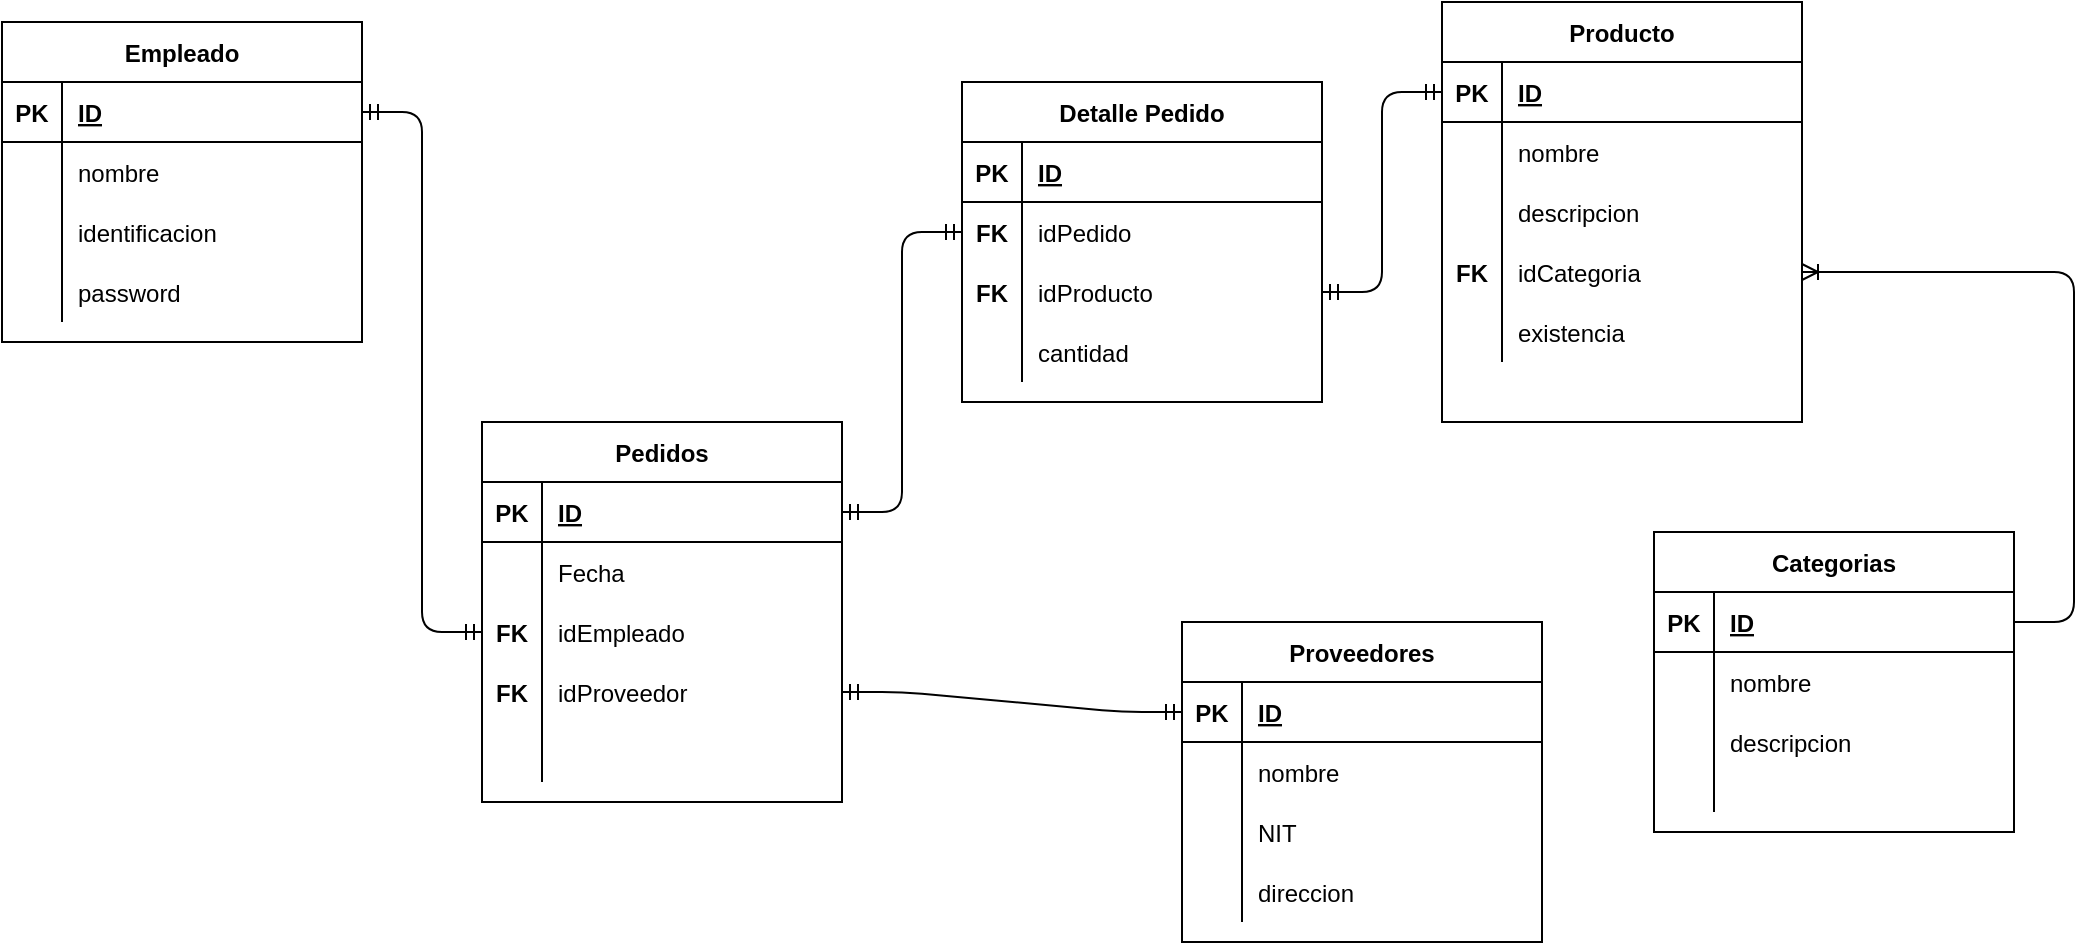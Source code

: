 <mxfile version="13.0.3" type="device"><diagram id="eGTwS-m75Lcpjrc7ZQDd" name="Página-1"><mxGraphModel dx="852" dy="486" grid="1" gridSize="10" guides="1" tooltips="1" connect="1" arrows="1" fold="1" page="1" pageScale="1" pageWidth="827" pageHeight="1169" math="0" shadow="0"><root><mxCell id="0"/><mxCell id="1" parent="0"/><mxCell id="oU5vEGZNQFPC0kSeSQ94-1" value="Empleado" style="shape=table;startSize=30;container=1;collapsible=1;childLayout=tableLayout;fixedRows=1;rowLines=0;fontStyle=1;align=center;resizeLast=1;" parent="1" vertex="1"><mxGeometry x="20" y="50" width="180" height="160" as="geometry"/></mxCell><mxCell id="oU5vEGZNQFPC0kSeSQ94-2" value="" style="shape=partialRectangle;collapsible=0;dropTarget=0;pointerEvents=0;fillColor=none;top=0;left=0;bottom=1;right=0;points=[[0,0.5],[1,0.5]];portConstraint=eastwest;" parent="oU5vEGZNQFPC0kSeSQ94-1" vertex="1"><mxGeometry y="30" width="180" height="30" as="geometry"/></mxCell><mxCell id="oU5vEGZNQFPC0kSeSQ94-3" value="PK" style="shape=partialRectangle;connectable=0;fillColor=none;top=0;left=0;bottom=0;right=0;fontStyle=1;overflow=hidden;" parent="oU5vEGZNQFPC0kSeSQ94-2" vertex="1"><mxGeometry width="30" height="30" as="geometry"/></mxCell><mxCell id="oU5vEGZNQFPC0kSeSQ94-4" value="ID" style="shape=partialRectangle;connectable=0;fillColor=none;top=0;left=0;bottom=0;right=0;align=left;spacingLeft=6;fontStyle=5;overflow=hidden;" parent="oU5vEGZNQFPC0kSeSQ94-2" vertex="1"><mxGeometry x="30" width="150" height="30" as="geometry"/></mxCell><mxCell id="oU5vEGZNQFPC0kSeSQ94-5" value="" style="shape=partialRectangle;collapsible=0;dropTarget=0;pointerEvents=0;fillColor=none;top=0;left=0;bottom=0;right=0;points=[[0,0.5],[1,0.5]];portConstraint=eastwest;" parent="oU5vEGZNQFPC0kSeSQ94-1" vertex="1"><mxGeometry y="60" width="180" height="30" as="geometry"/></mxCell><mxCell id="oU5vEGZNQFPC0kSeSQ94-6" value="" style="shape=partialRectangle;connectable=0;fillColor=none;top=0;left=0;bottom=0;right=0;editable=1;overflow=hidden;" parent="oU5vEGZNQFPC0kSeSQ94-5" vertex="1"><mxGeometry width="30" height="30" as="geometry"/></mxCell><mxCell id="oU5vEGZNQFPC0kSeSQ94-7" value="nombre" style="shape=partialRectangle;connectable=0;fillColor=none;top=0;left=0;bottom=0;right=0;align=left;spacingLeft=6;overflow=hidden;" parent="oU5vEGZNQFPC0kSeSQ94-5" vertex="1"><mxGeometry x="30" width="150" height="30" as="geometry"/></mxCell><mxCell id="oU5vEGZNQFPC0kSeSQ94-8" value="" style="shape=partialRectangle;collapsible=0;dropTarget=0;pointerEvents=0;fillColor=none;top=0;left=0;bottom=0;right=0;points=[[0,0.5],[1,0.5]];portConstraint=eastwest;" parent="oU5vEGZNQFPC0kSeSQ94-1" vertex="1"><mxGeometry y="90" width="180" height="30" as="geometry"/></mxCell><mxCell id="oU5vEGZNQFPC0kSeSQ94-9" value="" style="shape=partialRectangle;connectable=0;fillColor=none;top=0;left=0;bottom=0;right=0;editable=1;overflow=hidden;" parent="oU5vEGZNQFPC0kSeSQ94-8" vertex="1"><mxGeometry width="30" height="30" as="geometry"/></mxCell><mxCell id="oU5vEGZNQFPC0kSeSQ94-10" value="identificacion" style="shape=partialRectangle;connectable=0;fillColor=none;top=0;left=0;bottom=0;right=0;align=left;spacingLeft=6;overflow=hidden;" parent="oU5vEGZNQFPC0kSeSQ94-8" vertex="1"><mxGeometry x="30" width="150" height="30" as="geometry"/></mxCell><mxCell id="oU5vEGZNQFPC0kSeSQ94-11" value="" style="shape=partialRectangle;collapsible=0;dropTarget=0;pointerEvents=0;fillColor=none;top=0;left=0;bottom=0;right=0;points=[[0,0.5],[1,0.5]];portConstraint=eastwest;" parent="oU5vEGZNQFPC0kSeSQ94-1" vertex="1"><mxGeometry y="120" width="180" height="30" as="geometry"/></mxCell><mxCell id="oU5vEGZNQFPC0kSeSQ94-12" value="" style="shape=partialRectangle;connectable=0;fillColor=none;top=0;left=0;bottom=0;right=0;editable=1;overflow=hidden;" parent="oU5vEGZNQFPC0kSeSQ94-11" vertex="1"><mxGeometry width="30" height="30" as="geometry"/></mxCell><mxCell id="oU5vEGZNQFPC0kSeSQ94-13" value="password" style="shape=partialRectangle;connectable=0;fillColor=none;top=0;left=0;bottom=0;right=0;align=left;spacingLeft=6;overflow=hidden;" parent="oU5vEGZNQFPC0kSeSQ94-11" vertex="1"><mxGeometry x="30" width="150" height="30" as="geometry"/></mxCell><mxCell id="oU5vEGZNQFPC0kSeSQ94-14" value="Producto" style="shape=table;startSize=30;container=1;collapsible=1;childLayout=tableLayout;fixedRows=1;rowLines=0;fontStyle=1;align=center;resizeLast=1;" parent="1" vertex="1"><mxGeometry x="740" y="40" width="180" height="210" as="geometry"/></mxCell><mxCell id="oU5vEGZNQFPC0kSeSQ94-15" value="" style="shape=partialRectangle;collapsible=0;dropTarget=0;pointerEvents=0;fillColor=none;top=0;left=0;bottom=1;right=0;points=[[0,0.5],[1,0.5]];portConstraint=eastwest;" parent="oU5vEGZNQFPC0kSeSQ94-14" vertex="1"><mxGeometry y="30" width="180" height="30" as="geometry"/></mxCell><mxCell id="oU5vEGZNQFPC0kSeSQ94-16" value="PK" style="shape=partialRectangle;connectable=0;fillColor=none;top=0;left=0;bottom=0;right=0;fontStyle=1;overflow=hidden;" parent="oU5vEGZNQFPC0kSeSQ94-15" vertex="1"><mxGeometry width="30" height="30" as="geometry"/></mxCell><mxCell id="oU5vEGZNQFPC0kSeSQ94-17" value="ID" style="shape=partialRectangle;connectable=0;fillColor=none;top=0;left=0;bottom=0;right=0;align=left;spacingLeft=6;fontStyle=5;overflow=hidden;" parent="oU5vEGZNQFPC0kSeSQ94-15" vertex="1"><mxGeometry x="30" width="150" height="30" as="geometry"/></mxCell><mxCell id="oU5vEGZNQFPC0kSeSQ94-18" value="" style="shape=partialRectangle;collapsible=0;dropTarget=0;pointerEvents=0;fillColor=none;top=0;left=0;bottom=0;right=0;points=[[0,0.5],[1,0.5]];portConstraint=eastwest;" parent="oU5vEGZNQFPC0kSeSQ94-14" vertex="1"><mxGeometry y="60" width="180" height="30" as="geometry"/></mxCell><mxCell id="oU5vEGZNQFPC0kSeSQ94-19" value="" style="shape=partialRectangle;connectable=0;fillColor=none;top=0;left=0;bottom=0;right=0;editable=1;overflow=hidden;" parent="oU5vEGZNQFPC0kSeSQ94-18" vertex="1"><mxGeometry width="30" height="30" as="geometry"/></mxCell><mxCell id="oU5vEGZNQFPC0kSeSQ94-20" value="nombre" style="shape=partialRectangle;connectable=0;fillColor=none;top=0;left=0;bottom=0;right=0;align=left;spacingLeft=6;overflow=hidden;" parent="oU5vEGZNQFPC0kSeSQ94-18" vertex="1"><mxGeometry x="30" width="150" height="30" as="geometry"/></mxCell><mxCell id="oU5vEGZNQFPC0kSeSQ94-21" value="" style="shape=partialRectangle;collapsible=0;dropTarget=0;pointerEvents=0;fillColor=none;top=0;left=0;bottom=0;right=0;points=[[0,0.5],[1,0.5]];portConstraint=eastwest;" parent="oU5vEGZNQFPC0kSeSQ94-14" vertex="1"><mxGeometry y="90" width="180" height="30" as="geometry"/></mxCell><mxCell id="oU5vEGZNQFPC0kSeSQ94-22" value="" style="shape=partialRectangle;connectable=0;fillColor=none;top=0;left=0;bottom=0;right=0;editable=1;overflow=hidden;" parent="oU5vEGZNQFPC0kSeSQ94-21" vertex="1"><mxGeometry width="30" height="30" as="geometry"/></mxCell><mxCell id="oU5vEGZNQFPC0kSeSQ94-23" value="descripcion" style="shape=partialRectangle;connectable=0;fillColor=none;top=0;left=0;bottom=0;right=0;align=left;spacingLeft=6;overflow=hidden;" parent="oU5vEGZNQFPC0kSeSQ94-21" vertex="1"><mxGeometry x="30" width="150" height="30" as="geometry"/></mxCell><mxCell id="oU5vEGZNQFPC0kSeSQ94-24" value="" style="shape=partialRectangle;collapsible=0;dropTarget=0;pointerEvents=0;fillColor=none;top=0;left=0;bottom=0;right=0;points=[[0,0.5],[1,0.5]];portConstraint=eastwest;" parent="oU5vEGZNQFPC0kSeSQ94-14" vertex="1"><mxGeometry y="120" width="180" height="30" as="geometry"/></mxCell><mxCell id="oU5vEGZNQFPC0kSeSQ94-25" value="FK" style="shape=partialRectangle;connectable=0;fillColor=none;top=0;left=0;bottom=0;right=0;editable=1;overflow=hidden;fontStyle=1" parent="oU5vEGZNQFPC0kSeSQ94-24" vertex="1"><mxGeometry width="30" height="30" as="geometry"/></mxCell><mxCell id="oU5vEGZNQFPC0kSeSQ94-26" value="idCategoria" style="shape=partialRectangle;connectable=0;fillColor=none;top=0;left=0;bottom=0;right=0;align=left;spacingLeft=6;overflow=hidden;" parent="oU5vEGZNQFPC0kSeSQ94-24" vertex="1"><mxGeometry x="30" width="150" height="30" as="geometry"/></mxCell><mxCell id="oU5vEGZNQFPC0kSeSQ94-28" value="" style="shape=partialRectangle;collapsible=0;dropTarget=0;pointerEvents=0;fillColor=none;top=0;left=0;bottom=0;right=0;points=[[0,0.5],[1,0.5]];portConstraint=eastwest;" parent="oU5vEGZNQFPC0kSeSQ94-14" vertex="1"><mxGeometry y="150" width="180" height="30" as="geometry"/></mxCell><mxCell id="oU5vEGZNQFPC0kSeSQ94-29" value="" style="shape=partialRectangle;connectable=0;fillColor=none;top=0;left=0;bottom=0;right=0;editable=1;overflow=hidden;" parent="oU5vEGZNQFPC0kSeSQ94-28" vertex="1"><mxGeometry width="30" height="30" as="geometry"/></mxCell><mxCell id="oU5vEGZNQFPC0kSeSQ94-30" value="existencia" style="shape=partialRectangle;connectable=0;fillColor=none;top=0;left=0;bottom=0;right=0;align=left;spacingLeft=6;overflow=hidden;" parent="oU5vEGZNQFPC0kSeSQ94-28" vertex="1"><mxGeometry x="30" width="150" height="30" as="geometry"/></mxCell><mxCell id="oU5vEGZNQFPC0kSeSQ94-31" value="Categorias" style="shape=table;startSize=30;container=1;collapsible=1;childLayout=tableLayout;fixedRows=1;rowLines=0;fontStyle=1;align=center;resizeLast=1;" parent="1" vertex="1"><mxGeometry x="846" y="305" width="180" height="150" as="geometry"/></mxCell><mxCell id="oU5vEGZNQFPC0kSeSQ94-32" value="" style="shape=partialRectangle;collapsible=0;dropTarget=0;pointerEvents=0;fillColor=none;top=0;left=0;bottom=1;right=0;points=[[0,0.5],[1,0.5]];portConstraint=eastwest;" parent="oU5vEGZNQFPC0kSeSQ94-31" vertex="1"><mxGeometry y="30" width="180" height="30" as="geometry"/></mxCell><mxCell id="oU5vEGZNQFPC0kSeSQ94-33" value="PK" style="shape=partialRectangle;connectable=0;fillColor=none;top=0;left=0;bottom=0;right=0;fontStyle=1;overflow=hidden;" parent="oU5vEGZNQFPC0kSeSQ94-32" vertex="1"><mxGeometry width="30" height="30" as="geometry"/></mxCell><mxCell id="oU5vEGZNQFPC0kSeSQ94-34" value="ID" style="shape=partialRectangle;connectable=0;fillColor=none;top=0;left=0;bottom=0;right=0;align=left;spacingLeft=6;fontStyle=5;overflow=hidden;" parent="oU5vEGZNQFPC0kSeSQ94-32" vertex="1"><mxGeometry x="30" width="150" height="30" as="geometry"/></mxCell><mxCell id="oU5vEGZNQFPC0kSeSQ94-35" value="" style="shape=partialRectangle;collapsible=0;dropTarget=0;pointerEvents=0;fillColor=none;top=0;left=0;bottom=0;right=0;points=[[0,0.5],[1,0.5]];portConstraint=eastwest;" parent="oU5vEGZNQFPC0kSeSQ94-31" vertex="1"><mxGeometry y="60" width="180" height="30" as="geometry"/></mxCell><mxCell id="oU5vEGZNQFPC0kSeSQ94-36" value="" style="shape=partialRectangle;connectable=0;fillColor=none;top=0;left=0;bottom=0;right=0;editable=1;overflow=hidden;" parent="oU5vEGZNQFPC0kSeSQ94-35" vertex="1"><mxGeometry width="30" height="30" as="geometry"/></mxCell><mxCell id="oU5vEGZNQFPC0kSeSQ94-37" value="nombre" style="shape=partialRectangle;connectable=0;fillColor=none;top=0;left=0;bottom=0;right=0;align=left;spacingLeft=6;overflow=hidden;" parent="oU5vEGZNQFPC0kSeSQ94-35" vertex="1"><mxGeometry x="30" width="150" height="30" as="geometry"/></mxCell><mxCell id="oU5vEGZNQFPC0kSeSQ94-38" value="" style="shape=partialRectangle;collapsible=0;dropTarget=0;pointerEvents=0;fillColor=none;top=0;left=0;bottom=0;right=0;points=[[0,0.5],[1,0.5]];portConstraint=eastwest;" parent="oU5vEGZNQFPC0kSeSQ94-31" vertex="1"><mxGeometry y="90" width="180" height="30" as="geometry"/></mxCell><mxCell id="oU5vEGZNQFPC0kSeSQ94-39" value="" style="shape=partialRectangle;connectable=0;fillColor=none;top=0;left=0;bottom=0;right=0;editable=1;overflow=hidden;" parent="oU5vEGZNQFPC0kSeSQ94-38" vertex="1"><mxGeometry width="30" height="30" as="geometry"/></mxCell><mxCell id="oU5vEGZNQFPC0kSeSQ94-40" value="descripcion" style="shape=partialRectangle;connectable=0;fillColor=none;top=0;left=0;bottom=0;right=0;align=left;spacingLeft=6;overflow=hidden;" parent="oU5vEGZNQFPC0kSeSQ94-38" vertex="1"><mxGeometry x="30" width="150" height="30" as="geometry"/></mxCell><mxCell id="oU5vEGZNQFPC0kSeSQ94-41" value="" style="shape=partialRectangle;collapsible=0;dropTarget=0;pointerEvents=0;fillColor=none;top=0;left=0;bottom=0;right=0;points=[[0,0.5],[1,0.5]];portConstraint=eastwest;" parent="oU5vEGZNQFPC0kSeSQ94-31" vertex="1"><mxGeometry y="120" width="180" height="20" as="geometry"/></mxCell><mxCell id="oU5vEGZNQFPC0kSeSQ94-42" value="" style="shape=partialRectangle;connectable=0;fillColor=none;top=0;left=0;bottom=0;right=0;editable=1;overflow=hidden;" parent="oU5vEGZNQFPC0kSeSQ94-41" vertex="1"><mxGeometry width="30" height="20" as="geometry"/></mxCell><mxCell id="oU5vEGZNQFPC0kSeSQ94-43" value="" style="shape=partialRectangle;connectable=0;fillColor=none;top=0;left=0;bottom=0;right=0;align=left;spacingLeft=6;overflow=hidden;" parent="oU5vEGZNQFPC0kSeSQ94-41" vertex="1"><mxGeometry x="30" width="150" height="20" as="geometry"/></mxCell><mxCell id="oU5vEGZNQFPC0kSeSQ94-44" value="" style="edgeStyle=entityRelationEdgeStyle;fontSize=12;html=1;endArrow=ERoneToMany;" parent="1" source="oU5vEGZNQFPC0kSeSQ94-32" target="oU5vEGZNQFPC0kSeSQ94-24" edge="1"><mxGeometry width="100" height="100" relative="1" as="geometry"><mxPoint x="696" y="425" as="sourcePoint"/><mxPoint x="796" y="325" as="targetPoint"/></mxGeometry></mxCell><mxCell id="oU5vEGZNQFPC0kSeSQ94-45" value="Pedidos" style="shape=table;startSize=30;container=1;collapsible=1;childLayout=tableLayout;fixedRows=1;rowLines=0;fontStyle=1;align=center;resizeLast=1;" parent="1" vertex="1"><mxGeometry x="260" y="250" width="180" height="190" as="geometry"/></mxCell><mxCell id="oU5vEGZNQFPC0kSeSQ94-46" value="" style="shape=partialRectangle;collapsible=0;dropTarget=0;pointerEvents=0;fillColor=none;top=0;left=0;bottom=1;right=0;points=[[0,0.5],[1,0.5]];portConstraint=eastwest;" parent="oU5vEGZNQFPC0kSeSQ94-45" vertex="1"><mxGeometry y="30" width="180" height="30" as="geometry"/></mxCell><mxCell id="oU5vEGZNQFPC0kSeSQ94-47" value="PK" style="shape=partialRectangle;connectable=0;fillColor=none;top=0;left=0;bottom=0;right=0;fontStyle=1;overflow=hidden;" parent="oU5vEGZNQFPC0kSeSQ94-46" vertex="1"><mxGeometry width="30" height="30" as="geometry"/></mxCell><mxCell id="oU5vEGZNQFPC0kSeSQ94-48" value="ID" style="shape=partialRectangle;connectable=0;fillColor=none;top=0;left=0;bottom=0;right=0;align=left;spacingLeft=6;fontStyle=5;overflow=hidden;" parent="oU5vEGZNQFPC0kSeSQ94-46" vertex="1"><mxGeometry x="30" width="150" height="30" as="geometry"/></mxCell><mxCell id="oU5vEGZNQFPC0kSeSQ94-49" value="" style="shape=partialRectangle;collapsible=0;dropTarget=0;pointerEvents=0;fillColor=none;top=0;left=0;bottom=0;right=0;points=[[0,0.5],[1,0.5]];portConstraint=eastwest;" parent="oU5vEGZNQFPC0kSeSQ94-45" vertex="1"><mxGeometry y="60" width="180" height="30" as="geometry"/></mxCell><mxCell id="oU5vEGZNQFPC0kSeSQ94-50" value="" style="shape=partialRectangle;connectable=0;fillColor=none;top=0;left=0;bottom=0;right=0;editable=1;overflow=hidden;" parent="oU5vEGZNQFPC0kSeSQ94-49" vertex="1"><mxGeometry width="30" height="30" as="geometry"/></mxCell><mxCell id="oU5vEGZNQFPC0kSeSQ94-51" value="Fecha" style="shape=partialRectangle;connectable=0;fillColor=none;top=0;left=0;bottom=0;right=0;align=left;spacingLeft=6;overflow=hidden;" parent="oU5vEGZNQFPC0kSeSQ94-49" vertex="1"><mxGeometry x="30" width="150" height="30" as="geometry"/></mxCell><mxCell id="oU5vEGZNQFPC0kSeSQ94-52" value="" style="shape=partialRectangle;collapsible=0;dropTarget=0;pointerEvents=0;fillColor=none;top=0;left=0;bottom=0;right=0;points=[[0,0.5],[1,0.5]];portConstraint=eastwest;" parent="oU5vEGZNQFPC0kSeSQ94-45" vertex="1"><mxGeometry y="90" width="180" height="30" as="geometry"/></mxCell><mxCell id="oU5vEGZNQFPC0kSeSQ94-53" value="FK" style="shape=partialRectangle;connectable=0;fillColor=none;top=0;left=0;bottom=0;right=0;editable=1;overflow=hidden;fontStyle=1" parent="oU5vEGZNQFPC0kSeSQ94-52" vertex="1"><mxGeometry width="30" height="30" as="geometry"/></mxCell><mxCell id="oU5vEGZNQFPC0kSeSQ94-54" value="idEmpleado" style="shape=partialRectangle;connectable=0;fillColor=none;top=0;left=0;bottom=0;right=0;align=left;spacingLeft=6;overflow=hidden;" parent="oU5vEGZNQFPC0kSeSQ94-52" vertex="1"><mxGeometry x="30" width="150" height="30" as="geometry"/></mxCell><mxCell id="oU5vEGZNQFPC0kSeSQ94-55" value="" style="shape=partialRectangle;collapsible=0;dropTarget=0;pointerEvents=0;fillColor=none;top=0;left=0;bottom=0;right=0;points=[[0,0.5],[1,0.5]];portConstraint=eastwest;" parent="oU5vEGZNQFPC0kSeSQ94-45" vertex="1"><mxGeometry y="120" width="180" height="30" as="geometry"/></mxCell><mxCell id="oU5vEGZNQFPC0kSeSQ94-56" value="FK" style="shape=partialRectangle;connectable=0;fillColor=none;top=0;left=0;bottom=0;right=0;editable=1;overflow=hidden;fontStyle=1" parent="oU5vEGZNQFPC0kSeSQ94-55" vertex="1"><mxGeometry width="30" height="30" as="geometry"/></mxCell><mxCell id="oU5vEGZNQFPC0kSeSQ94-57" value="idProveedor" style="shape=partialRectangle;connectable=0;fillColor=none;top=0;left=0;bottom=0;right=0;align=left;spacingLeft=6;overflow=hidden;" parent="oU5vEGZNQFPC0kSeSQ94-55" vertex="1"><mxGeometry x="30" width="150" height="30" as="geometry"/></mxCell><mxCell id="oU5vEGZNQFPC0kSeSQ94-71" value="" style="shape=partialRectangle;collapsible=0;dropTarget=0;pointerEvents=0;fillColor=none;top=0;left=0;bottom=0;right=0;points=[[0,0.5],[1,0.5]];portConstraint=eastwest;" parent="oU5vEGZNQFPC0kSeSQ94-45" vertex="1"><mxGeometry y="150" width="180" height="30" as="geometry"/></mxCell><mxCell id="oU5vEGZNQFPC0kSeSQ94-72" value="" style="shape=partialRectangle;connectable=0;fillColor=none;top=0;left=0;bottom=0;right=0;editable=1;overflow=hidden;fontStyle=1" parent="oU5vEGZNQFPC0kSeSQ94-71" vertex="1"><mxGeometry width="30" height="30" as="geometry"/></mxCell><mxCell id="oU5vEGZNQFPC0kSeSQ94-73" value="" style="shape=partialRectangle;connectable=0;fillColor=none;top=0;left=0;bottom=0;right=0;align=left;spacingLeft=6;overflow=hidden;" parent="oU5vEGZNQFPC0kSeSQ94-71" vertex="1"><mxGeometry x="30" width="150" height="30" as="geometry"/></mxCell><mxCell id="oU5vEGZNQFPC0kSeSQ94-58" value="Proveedores" style="shape=table;startSize=30;container=1;collapsible=1;childLayout=tableLayout;fixedRows=1;rowLines=0;fontStyle=1;align=center;resizeLast=1;" parent="1" vertex="1"><mxGeometry x="610" y="350" width="180" height="160" as="geometry"/></mxCell><mxCell id="oU5vEGZNQFPC0kSeSQ94-59" value="" style="shape=partialRectangle;collapsible=0;dropTarget=0;pointerEvents=0;fillColor=none;top=0;left=0;bottom=1;right=0;points=[[0,0.5],[1,0.5]];portConstraint=eastwest;" parent="oU5vEGZNQFPC0kSeSQ94-58" vertex="1"><mxGeometry y="30" width="180" height="30" as="geometry"/></mxCell><mxCell id="oU5vEGZNQFPC0kSeSQ94-60" value="PK" style="shape=partialRectangle;connectable=0;fillColor=none;top=0;left=0;bottom=0;right=0;fontStyle=1;overflow=hidden;" parent="oU5vEGZNQFPC0kSeSQ94-59" vertex="1"><mxGeometry width="30" height="30" as="geometry"/></mxCell><mxCell id="oU5vEGZNQFPC0kSeSQ94-61" value="ID" style="shape=partialRectangle;connectable=0;fillColor=none;top=0;left=0;bottom=0;right=0;align=left;spacingLeft=6;fontStyle=5;overflow=hidden;" parent="oU5vEGZNQFPC0kSeSQ94-59" vertex="1"><mxGeometry x="30" width="150" height="30" as="geometry"/></mxCell><mxCell id="oU5vEGZNQFPC0kSeSQ94-62" value="" style="shape=partialRectangle;collapsible=0;dropTarget=0;pointerEvents=0;fillColor=none;top=0;left=0;bottom=0;right=0;points=[[0,0.5],[1,0.5]];portConstraint=eastwest;" parent="oU5vEGZNQFPC0kSeSQ94-58" vertex="1"><mxGeometry y="60" width="180" height="30" as="geometry"/></mxCell><mxCell id="oU5vEGZNQFPC0kSeSQ94-63" value="" style="shape=partialRectangle;connectable=0;fillColor=none;top=0;left=0;bottom=0;right=0;editable=1;overflow=hidden;" parent="oU5vEGZNQFPC0kSeSQ94-62" vertex="1"><mxGeometry width="30" height="30" as="geometry"/></mxCell><mxCell id="oU5vEGZNQFPC0kSeSQ94-64" value="nombre" style="shape=partialRectangle;connectable=0;fillColor=none;top=0;left=0;bottom=0;right=0;align=left;spacingLeft=6;overflow=hidden;" parent="oU5vEGZNQFPC0kSeSQ94-62" vertex="1"><mxGeometry x="30" width="150" height="30" as="geometry"/></mxCell><mxCell id="oU5vEGZNQFPC0kSeSQ94-65" value="" style="shape=partialRectangle;collapsible=0;dropTarget=0;pointerEvents=0;fillColor=none;top=0;left=0;bottom=0;right=0;points=[[0,0.5],[1,0.5]];portConstraint=eastwest;" parent="oU5vEGZNQFPC0kSeSQ94-58" vertex="1"><mxGeometry y="90" width="180" height="30" as="geometry"/></mxCell><mxCell id="oU5vEGZNQFPC0kSeSQ94-66" value="" style="shape=partialRectangle;connectable=0;fillColor=none;top=0;left=0;bottom=0;right=0;editable=1;overflow=hidden;" parent="oU5vEGZNQFPC0kSeSQ94-65" vertex="1"><mxGeometry width="30" height="30" as="geometry"/></mxCell><mxCell id="oU5vEGZNQFPC0kSeSQ94-67" value="NIT" style="shape=partialRectangle;connectable=0;fillColor=none;top=0;left=0;bottom=0;right=0;align=left;spacingLeft=6;overflow=hidden;" parent="oU5vEGZNQFPC0kSeSQ94-65" vertex="1"><mxGeometry x="30" width="150" height="30" as="geometry"/></mxCell><mxCell id="oU5vEGZNQFPC0kSeSQ94-68" value="" style="shape=partialRectangle;collapsible=0;dropTarget=0;pointerEvents=0;fillColor=none;top=0;left=0;bottom=0;right=0;points=[[0,0.5],[1,0.5]];portConstraint=eastwest;" parent="oU5vEGZNQFPC0kSeSQ94-58" vertex="1"><mxGeometry y="120" width="180" height="30" as="geometry"/></mxCell><mxCell id="oU5vEGZNQFPC0kSeSQ94-69" value="" style="shape=partialRectangle;connectable=0;fillColor=none;top=0;left=0;bottom=0;right=0;editable=1;overflow=hidden;" parent="oU5vEGZNQFPC0kSeSQ94-68" vertex="1"><mxGeometry width="30" height="30" as="geometry"/></mxCell><mxCell id="oU5vEGZNQFPC0kSeSQ94-70" value="direccion" style="shape=partialRectangle;connectable=0;fillColor=none;top=0;left=0;bottom=0;right=0;align=left;spacingLeft=6;overflow=hidden;" parent="oU5vEGZNQFPC0kSeSQ94-68" vertex="1"><mxGeometry x="30" width="150" height="30" as="geometry"/></mxCell><mxCell id="oU5vEGZNQFPC0kSeSQ94-74" value="Detalle Pedido" style="shape=table;startSize=30;container=1;collapsible=1;childLayout=tableLayout;fixedRows=1;rowLines=0;fontStyle=1;align=center;resizeLast=1;" parent="1" vertex="1"><mxGeometry x="500" y="80" width="180" height="160" as="geometry"/></mxCell><mxCell id="oU5vEGZNQFPC0kSeSQ94-75" value="" style="shape=partialRectangle;collapsible=0;dropTarget=0;pointerEvents=0;fillColor=none;top=0;left=0;bottom=1;right=0;points=[[0,0.5],[1,0.5]];portConstraint=eastwest;" parent="oU5vEGZNQFPC0kSeSQ94-74" vertex="1"><mxGeometry y="30" width="180" height="30" as="geometry"/></mxCell><mxCell id="oU5vEGZNQFPC0kSeSQ94-76" value="PK" style="shape=partialRectangle;connectable=0;fillColor=none;top=0;left=0;bottom=0;right=0;fontStyle=1;overflow=hidden;" parent="oU5vEGZNQFPC0kSeSQ94-75" vertex="1"><mxGeometry width="30" height="30" as="geometry"/></mxCell><mxCell id="oU5vEGZNQFPC0kSeSQ94-77" value="ID" style="shape=partialRectangle;connectable=0;fillColor=none;top=0;left=0;bottom=0;right=0;align=left;spacingLeft=6;fontStyle=5;overflow=hidden;" parent="oU5vEGZNQFPC0kSeSQ94-75" vertex="1"><mxGeometry x="30" width="150" height="30" as="geometry"/></mxCell><mxCell id="oU5vEGZNQFPC0kSeSQ94-78" value="" style="shape=partialRectangle;collapsible=0;dropTarget=0;pointerEvents=0;fillColor=none;top=0;left=0;bottom=0;right=0;points=[[0,0.5],[1,0.5]];portConstraint=eastwest;" parent="oU5vEGZNQFPC0kSeSQ94-74" vertex="1"><mxGeometry y="60" width="180" height="30" as="geometry"/></mxCell><mxCell id="oU5vEGZNQFPC0kSeSQ94-79" value="FK" style="shape=partialRectangle;connectable=0;fillColor=none;top=0;left=0;bottom=0;right=0;editable=1;overflow=hidden;fontStyle=1" parent="oU5vEGZNQFPC0kSeSQ94-78" vertex="1"><mxGeometry width="30" height="30" as="geometry"/></mxCell><mxCell id="oU5vEGZNQFPC0kSeSQ94-80" value="idPedido" style="shape=partialRectangle;connectable=0;fillColor=none;top=0;left=0;bottom=0;right=0;align=left;spacingLeft=6;overflow=hidden;" parent="oU5vEGZNQFPC0kSeSQ94-78" vertex="1"><mxGeometry x="30" width="150" height="30" as="geometry"/></mxCell><mxCell id="oU5vEGZNQFPC0kSeSQ94-81" value="" style="shape=partialRectangle;collapsible=0;dropTarget=0;pointerEvents=0;fillColor=none;top=0;left=0;bottom=0;right=0;points=[[0,0.5],[1,0.5]];portConstraint=eastwest;" parent="oU5vEGZNQFPC0kSeSQ94-74" vertex="1"><mxGeometry y="90" width="180" height="30" as="geometry"/></mxCell><mxCell id="oU5vEGZNQFPC0kSeSQ94-82" value="FK" style="shape=partialRectangle;connectable=0;fillColor=none;top=0;left=0;bottom=0;right=0;editable=1;overflow=hidden;fontStyle=1" parent="oU5vEGZNQFPC0kSeSQ94-81" vertex="1"><mxGeometry width="30" height="30" as="geometry"/></mxCell><mxCell id="oU5vEGZNQFPC0kSeSQ94-83" value="idProducto" style="shape=partialRectangle;connectable=0;fillColor=none;top=0;left=0;bottom=0;right=0;align=left;spacingLeft=6;overflow=hidden;" parent="oU5vEGZNQFPC0kSeSQ94-81" vertex="1"><mxGeometry x="30" width="150" height="30" as="geometry"/></mxCell><mxCell id="oU5vEGZNQFPC0kSeSQ94-84" value="" style="shape=partialRectangle;collapsible=0;dropTarget=0;pointerEvents=0;fillColor=none;top=0;left=0;bottom=0;right=0;points=[[0,0.5],[1,0.5]];portConstraint=eastwest;" parent="oU5vEGZNQFPC0kSeSQ94-74" vertex="1"><mxGeometry y="120" width="180" height="30" as="geometry"/></mxCell><mxCell id="oU5vEGZNQFPC0kSeSQ94-85" value="" style="shape=partialRectangle;connectable=0;fillColor=none;top=0;left=0;bottom=0;right=0;editable=1;overflow=hidden;" parent="oU5vEGZNQFPC0kSeSQ94-84" vertex="1"><mxGeometry width="30" height="30" as="geometry"/></mxCell><mxCell id="oU5vEGZNQFPC0kSeSQ94-86" value="cantidad" style="shape=partialRectangle;connectable=0;fillColor=none;top=0;left=0;bottom=0;right=0;align=left;spacingLeft=6;overflow=hidden;" parent="oU5vEGZNQFPC0kSeSQ94-84" vertex="1"><mxGeometry x="30" width="150" height="30" as="geometry"/></mxCell><mxCell id="oU5vEGZNQFPC0kSeSQ94-88" value="" style="edgeStyle=entityRelationEdgeStyle;fontSize=12;html=1;endArrow=ERmandOne;startArrow=ERmandOne;entryX=0;entryY=0.5;entryDx=0;entryDy=0;" parent="1" source="oU5vEGZNQFPC0kSeSQ94-2" target="oU5vEGZNQFPC0kSeSQ94-52" edge="1"><mxGeometry width="100" height="100" relative="1" as="geometry"><mxPoint x="290" y="480" as="sourcePoint"/><mxPoint x="390" y="380" as="targetPoint"/></mxGeometry></mxCell><mxCell id="oU5vEGZNQFPC0kSeSQ94-89" value="" style="edgeStyle=entityRelationEdgeStyle;fontSize=12;html=1;endArrow=ERmandOne;startArrow=ERmandOne;entryX=0;entryY=0.5;entryDx=0;entryDy=0;" parent="1" source="oU5vEGZNQFPC0kSeSQ94-81" target="oU5vEGZNQFPC0kSeSQ94-15" edge="1"><mxGeometry width="100" height="100" relative="1" as="geometry"><mxPoint x="654" y="185.0" as="sourcePoint"/><mxPoint x="716" y="245" as="targetPoint"/></mxGeometry></mxCell><mxCell id="oU5vEGZNQFPC0kSeSQ94-90" value="" style="edgeStyle=entityRelationEdgeStyle;fontSize=12;html=1;endArrow=ERmandOne;startArrow=ERmandOne;" parent="1" source="oU5vEGZNQFPC0kSeSQ94-55" target="oU5vEGZNQFPC0kSeSQ94-59" edge="1"><mxGeometry width="100" height="100" relative="1" as="geometry"><mxPoint x="630.0" y="535" as="sourcePoint"/><mxPoint x="540" y="420" as="targetPoint"/></mxGeometry></mxCell><mxCell id="oU5vEGZNQFPC0kSeSQ94-91" value="" style="edgeStyle=entityRelationEdgeStyle;fontSize=12;html=1;endArrow=ERmandOne;startArrow=ERmandOne;entryX=0;entryY=0.5;entryDx=0;entryDy=0;exitX=1;exitY=0.5;exitDx=0;exitDy=0;" parent="1" source="oU5vEGZNQFPC0kSeSQ94-46" target="oU5vEGZNQFPC0kSeSQ94-78" edge="1"><mxGeometry width="100" height="100" relative="1" as="geometry"><mxPoint x="290" y="390" as="sourcePoint"/><mxPoint x="390" y="290" as="targetPoint"/></mxGeometry></mxCell></root></mxGraphModel></diagram></mxfile>